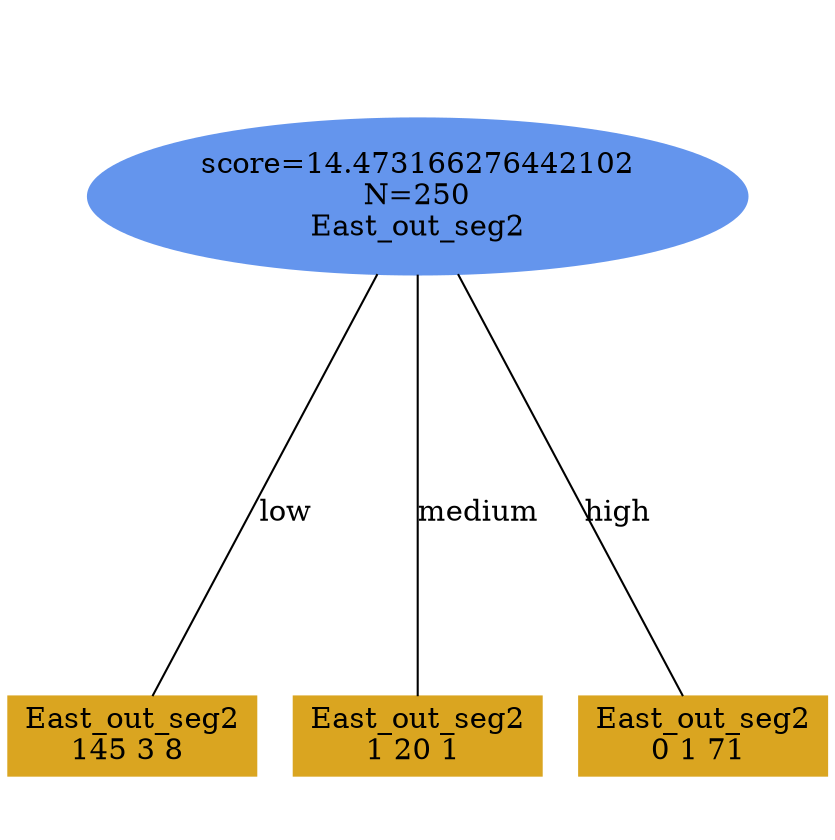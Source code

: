 digraph "DD" {
size = "7.5,10"
ratio=1.0;
center = true;
edge [dir = none];
{ rank = same; node [shape=ellipse, style=filled, color=cornflowerblue];"2436" [label="score=14.473166276442102\nN=250\nEast_out_seg2"];}
{ rank = same; node [shape=box, style=filled, color=goldenrod];"2437" [label="East_out_seg2\n145 3 8 "];}
{ rank = same; node [shape=box, style=filled, color=goldenrod];"2438" [label="East_out_seg2\n1 20 1 "];}
{ rank = same; node [shape=box, style=filled, color=goldenrod];"2439" [label="East_out_seg2\n0 1 71 "];}
"2436" -> "2437" [label = "low"];
"2436" -> "2438" [label = "medium"];
"2436" -> "2439" [label = "high"];

}